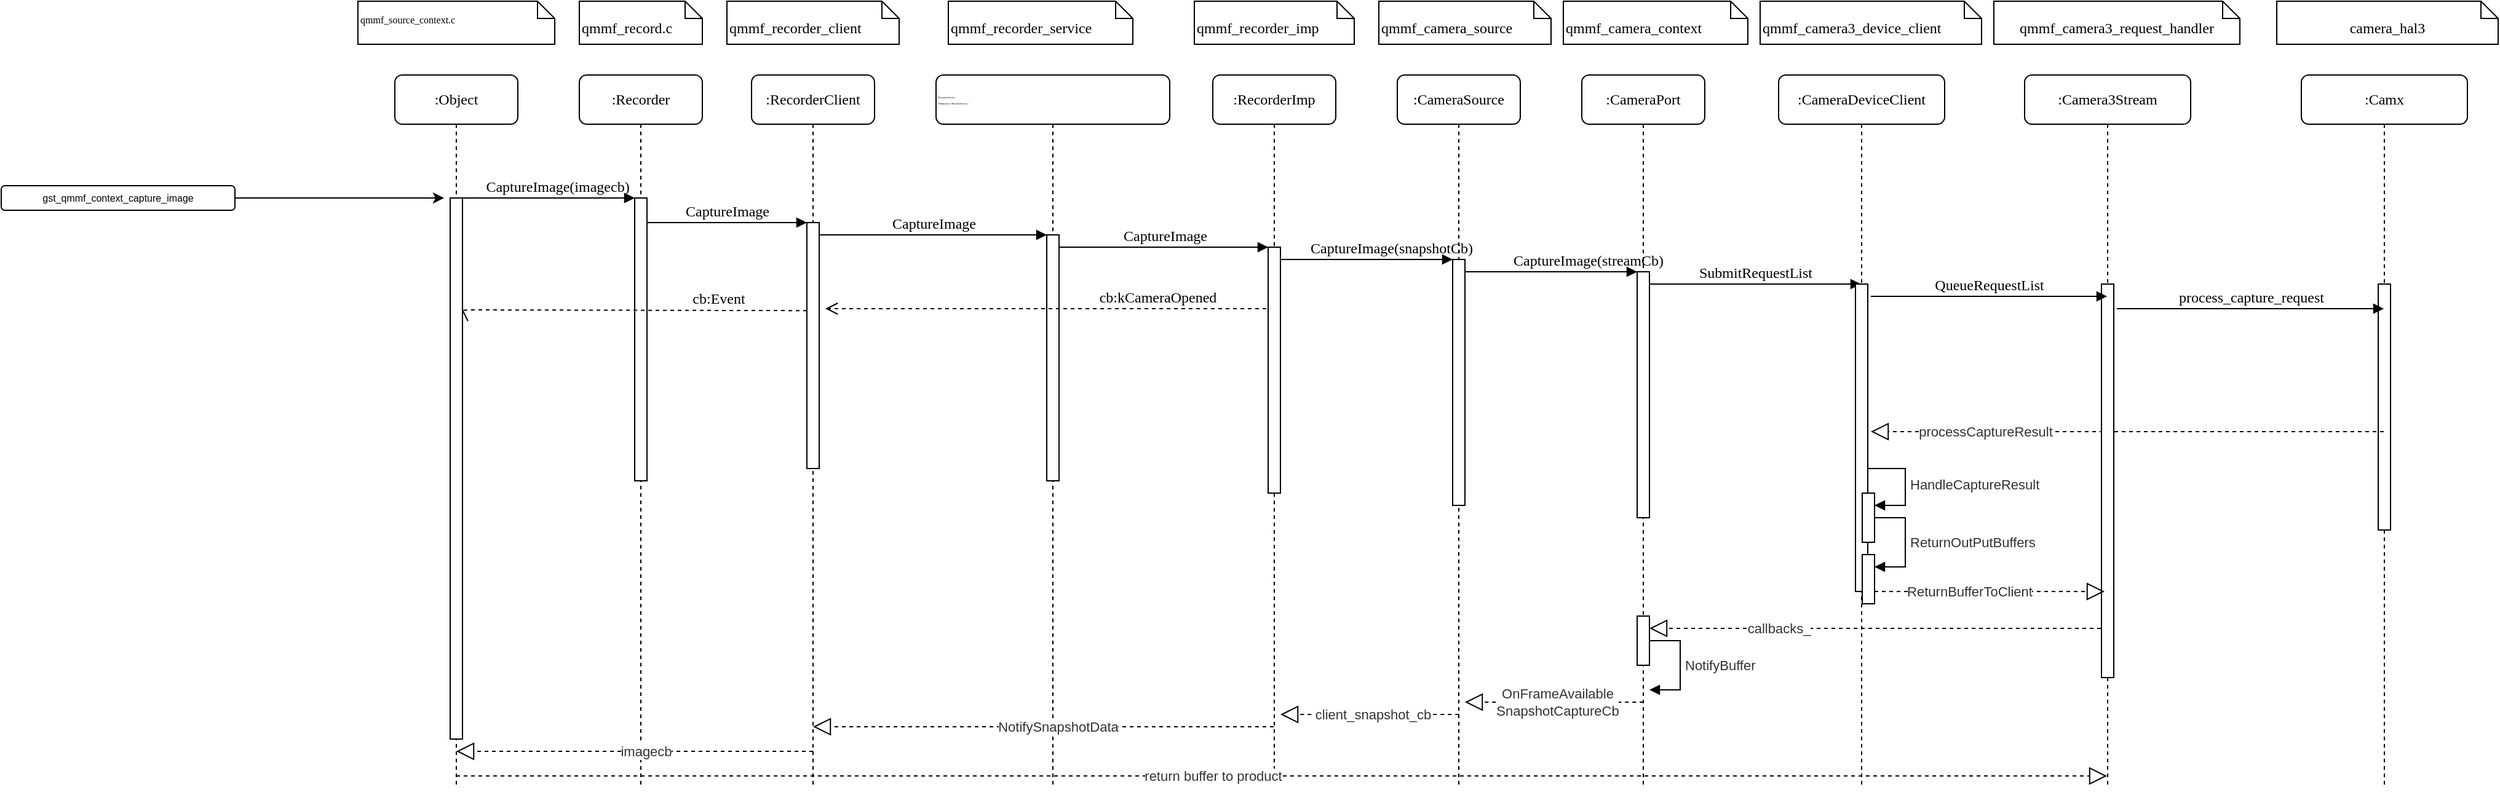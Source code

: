 <mxfile version="20.8.23" type="github">
  <diagram name="Page-1" id="13e1069c-82ec-6db2-03f1-153e76fe0fe0">
    <mxGraphModel dx="2787" dy="981" grid="1" gridSize="10" guides="1" tooltips="1" connect="1" arrows="1" fold="1" page="1" pageScale="1" pageWidth="1100" pageHeight="850" background="none" math="0" shadow="0">
      <root>
        <mxCell id="0" />
        <mxCell id="1" parent="0" />
        <mxCell id="7baba1c4bc27f4b0-2" value=":Recorder" style="shape=umlLifeline;perimeter=lifelinePerimeter;whiteSpace=wrap;html=1;container=1;collapsible=0;recursiveResize=0;outlineConnect=0;rounded=1;shadow=0;comic=0;labelBackgroundColor=none;strokeWidth=1;fontFamily=Verdana;fontSize=12;align=center;" parent="1" vertex="1">
          <mxGeometry x="-30" y="90" width="100" height="580" as="geometry" />
        </mxCell>
        <mxCell id="7baba1c4bc27f4b0-10" value="" style="html=1;points=[];perimeter=orthogonalPerimeter;rounded=0;shadow=0;comic=0;labelBackgroundColor=none;strokeWidth=1;fontFamily=Verdana;fontSize=12;align=center;" parent="7baba1c4bc27f4b0-2" vertex="1">
          <mxGeometry x="45" y="100" width="10" height="230" as="geometry" />
        </mxCell>
        <mxCell id="iy7BLxSKBUo0kFP7QP4m-23" value="cb:Event" style="html=1;verticalAlign=bottom;endArrow=open;dashed=1;endSize=8;labelBackgroundColor=none;fontFamily=Verdana;fontSize=12;edgeStyle=elbowEdgeStyle;elbow=vertical;exitX=0;exitY=0.358;exitDx=0;exitDy=0;exitPerimeter=0;" parent="7baba1c4bc27f4b0-2" source="7baba1c4bc27f4b0-13" edge="1">
          <mxGeometry x="-0.481" relative="1" as="geometry">
            <mxPoint x="-95" y="190" as="targetPoint" />
            <Array as="points" />
            <mxPoint x="270" y="190" as="sourcePoint" />
            <mxPoint as="offset" />
          </mxGeometry>
        </mxCell>
        <mxCell id="7baba1c4bc27f4b0-3" value=":RecorderClient" style="shape=umlLifeline;perimeter=lifelinePerimeter;whiteSpace=wrap;html=1;container=1;collapsible=0;recursiveResize=0;outlineConnect=0;rounded=1;shadow=0;comic=0;labelBackgroundColor=none;strokeWidth=1;fontFamily=Verdana;fontSize=12;align=center;" parent="1" vertex="1">
          <mxGeometry x="110" y="90" width="100" height="580" as="geometry" />
        </mxCell>
        <mxCell id="7baba1c4bc27f4b0-13" value="" style="html=1;points=[];perimeter=orthogonalPerimeter;rounded=0;shadow=0;comic=0;labelBackgroundColor=none;strokeWidth=1;fontFamily=Verdana;fontSize=12;align=center;" parent="7baba1c4bc27f4b0-3" vertex="1">
          <mxGeometry x="45" y="120" width="10" height="200" as="geometry" />
        </mxCell>
        <mxCell id="oGo6HksdFG2CbkmMa-SZ-24" value="" style="endArrow=block;dashed=1;endFill=0;endSize=12;html=1;rounded=0;fontSize=11;fontColor=#333333;" parent="7baba1c4bc27f4b0-3" target="7baba1c4bc27f4b0-8" edge="1">
          <mxGeometry width="160" relative="1" as="geometry">
            <mxPoint x="50" y="550" as="sourcePoint" />
            <mxPoint x="-235" y="550" as="targetPoint" />
            <Array as="points" />
          </mxGeometry>
        </mxCell>
        <mxCell id="oGo6HksdFG2CbkmMa-SZ-25" value="imagecb" style="edgeLabel;html=1;align=center;verticalAlign=middle;resizable=0;points=[];fontSize=11;fontColor=#333333;" parent="oGo6HksdFG2CbkmMa-SZ-24" vertex="1" connectable="0">
          <mxGeometry x="-0.079" relative="1" as="geometry">
            <mxPoint x="-3" as="offset" />
          </mxGeometry>
        </mxCell>
        <mxCell id="7baba1c4bc27f4b0-4" value="&lt;p style=&quot;font-size: 2px;&quot;&gt;RecorderService:&lt;/p&gt;&lt;p style=&quot;font-size: 2px;&quot;&gt;BnInterface&amp;lt;IRcoiderService&amp;gt;&lt;/p&gt;" style="shape=umlLifeline;perimeter=lifelinePerimeter;whiteSpace=wrap;html=1;container=1;collapsible=0;recursiveResize=0;outlineConnect=0;rounded=1;shadow=0;comic=0;labelBackgroundColor=none;strokeWidth=1;fontFamily=Verdana;fontSize=2;align=left;" parent="1" vertex="1">
          <mxGeometry x="260" y="90" width="190" height="580" as="geometry" />
        </mxCell>
        <mxCell id="iy7BLxSKBUo0kFP7QP4m-6" value="" style="html=1;points=[];perimeter=orthogonalPerimeter;rounded=0;shadow=0;comic=0;labelBackgroundColor=none;strokeWidth=1;fontFamily=Verdana;fontSize=12;align=center;" parent="7baba1c4bc27f4b0-4" vertex="1">
          <mxGeometry x="90" y="130" width="10" height="200" as="geometry" />
        </mxCell>
        <mxCell id="iy7BLxSKBUo0kFP7QP4m-10" value="CaptureImage" style="html=1;verticalAlign=bottom;endArrow=block;labelBackgroundColor=none;fontFamily=Verdana;fontSize=12;edgeStyle=elbowEdgeStyle;elbow=vertical;entryX=0;entryY=0;entryDx=0;entryDy=0;entryPerimeter=0;" parent="7baba1c4bc27f4b0-4" target="iy7BLxSKBUo0kFP7QP4m-9" edge="1">
          <mxGeometry x="0.004" relative="1" as="geometry">
            <mxPoint x="100" y="140" as="sourcePoint" />
            <Array as="points" />
            <mxPoint x="285" y="140" as="targetPoint" />
            <mxPoint as="offset" />
          </mxGeometry>
        </mxCell>
        <mxCell id="7baba1c4bc27f4b0-8" value=":Object" style="shape=umlLifeline;perimeter=lifelinePerimeter;whiteSpace=wrap;html=1;container=1;collapsible=0;recursiveResize=0;outlineConnect=0;rounded=1;shadow=0;comic=0;labelBackgroundColor=none;strokeWidth=1;fontFamily=Verdana;fontSize=12;align=center;" parent="1" vertex="1">
          <mxGeometry x="-180" y="90" width="100" height="580" as="geometry" />
        </mxCell>
        <mxCell id="7baba1c4bc27f4b0-9" value="" style="html=1;points=[];perimeter=orthogonalPerimeter;rounded=0;shadow=0;comic=0;labelBackgroundColor=none;strokeWidth=1;fontFamily=Verdana;fontSize=12;align=center;" parent="7baba1c4bc27f4b0-8" vertex="1">
          <mxGeometry x="45" y="100" width="10" height="440" as="geometry" />
        </mxCell>
        <mxCell id="iy7BLxSKBUo0kFP7QP4m-17" value="cb:kCameraOpened" style="html=1;verticalAlign=bottom;endArrow=open;dashed=1;endSize=8;labelBackgroundColor=none;fontFamily=Verdana;fontSize=12;edgeStyle=elbowEdgeStyle;elbow=vertical;" parent="7baba1c4bc27f4b0-8" source="iy7BLxSKBUo0kFP7QP4m-8" edge="1">
          <mxGeometry x="-0.481" relative="1" as="geometry">
            <mxPoint x="350" y="190" as="targetPoint" />
            <Array as="points" />
            <mxPoint x="1440" y="190" as="sourcePoint" />
            <mxPoint as="offset" />
          </mxGeometry>
        </mxCell>
        <mxCell id="7baba1c4bc27f4b0-17" value="CaptureImage" style="html=1;verticalAlign=bottom;endArrow=block;labelBackgroundColor=none;fontFamily=Verdana;fontSize=12;edgeStyle=elbowEdgeStyle;elbow=vertical;" parent="1" source="7baba1c4bc27f4b0-13" edge="1">
          <mxGeometry relative="1" as="geometry">
            <mxPoint x="510" y="220" as="sourcePoint" />
            <Array as="points" />
            <mxPoint x="350" y="220" as="targetPoint" />
            <mxPoint as="offset" />
          </mxGeometry>
        </mxCell>
        <mxCell id="7baba1c4bc27f4b0-11" value="CaptureImage(imagecb)" style="html=1;verticalAlign=bottom;endArrow=block;entryX=0;entryY=0;labelBackgroundColor=none;fontFamily=Verdana;fontSize=12;edgeStyle=elbowEdgeStyle;elbow=vertical;" parent="1" source="7baba1c4bc27f4b0-9" target="7baba1c4bc27f4b0-10" edge="1">
          <mxGeometry x="0.103" relative="1" as="geometry">
            <mxPoint x="220" y="190" as="sourcePoint" />
            <mxPoint as="offset" />
          </mxGeometry>
        </mxCell>
        <mxCell id="7baba1c4bc27f4b0-14" value="CaptureImage" style="html=1;verticalAlign=bottom;endArrow=block;entryX=0;entryY=0;labelBackgroundColor=none;fontFamily=Verdana;fontSize=12;edgeStyle=elbowEdgeStyle;elbow=vertical;" parent="1" source="7baba1c4bc27f4b0-10" target="7baba1c4bc27f4b0-13" edge="1">
          <mxGeometry x="-0.004" relative="1" as="geometry">
            <mxPoint x="370" y="200" as="sourcePoint" />
            <mxPoint as="offset" />
          </mxGeometry>
        </mxCell>
        <mxCell id="7baba1c4bc27f4b0-40" value="&lt;br&gt;qmmf_source_context.c" style="shape=note;whiteSpace=wrap;html=1;size=14;verticalAlign=top;align=left;spacingTop=-6;rounded=0;shadow=0;comic=0;labelBackgroundColor=none;strokeWidth=1;fontFamily=Verdana;fontSize=8;" parent="1" vertex="1">
          <mxGeometry x="-210" y="30" width="160" height="35" as="geometry" />
        </mxCell>
        <mxCell id="7baba1c4bc27f4b0-41" value="&lt;br&gt;qmmf_record.c" style="shape=note;whiteSpace=wrap;html=1;size=14;verticalAlign=top;align=left;spacingTop=-6;rounded=0;shadow=0;comic=0;labelBackgroundColor=none;strokeWidth=1;fontFamily=Verdana;fontSize=12" parent="1" vertex="1">
          <mxGeometry x="-30" y="30" width="100" height="35" as="geometry" />
        </mxCell>
        <mxCell id="7baba1c4bc27f4b0-42" value="&lt;br&gt;qmmf_recorder_client" style="shape=note;whiteSpace=wrap;html=1;size=14;verticalAlign=top;align=left;spacingTop=-6;rounded=0;shadow=0;comic=0;labelBackgroundColor=none;strokeWidth=1;fontFamily=Verdana;fontSize=12" parent="1" vertex="1">
          <mxGeometry x="90" y="30" width="140" height="35" as="geometry" />
        </mxCell>
        <mxCell id="7baba1c4bc27f4b0-43" value="&lt;br&gt;qmmf_recorder_imp" style="shape=note;whiteSpace=wrap;html=1;size=14;verticalAlign=top;align=left;spacingTop=-6;rounded=0;shadow=0;comic=0;labelBackgroundColor=none;strokeWidth=1;fontFamily=Verdana;fontSize=12" parent="1" vertex="1">
          <mxGeometry x="470" y="30" width="130" height="35" as="geometry" />
        </mxCell>
        <mxCell id="iy7BLxSKBUo0kFP7QP4m-2" value="" style="edgeStyle=orthogonalEdgeStyle;rounded=0;orthogonalLoop=1;jettySize=auto;html=1;fontSize=8;" parent="1" source="iy7BLxSKBUo0kFP7QP4m-1" edge="1">
          <mxGeometry relative="1" as="geometry">
            <mxPoint x="-140" y="190" as="targetPoint" />
          </mxGeometry>
        </mxCell>
        <mxCell id="iy7BLxSKBUo0kFP7QP4m-1" value="&lt;font style=&quot;font-size: 8px;&quot;&gt;gst_qmmf_context_capture_image&lt;/font&gt;" style="rounded=1;whiteSpace=wrap;html=1;fontSize=5;" parent="1" vertex="1">
          <mxGeometry x="-500" y="180" width="190" height="20" as="geometry" />
        </mxCell>
        <mxCell id="iy7BLxSKBUo0kFP7QP4m-7" value="&lt;br&gt;qmmf_recorder_service" style="shape=note;whiteSpace=wrap;html=1;size=14;verticalAlign=top;align=left;spacingTop=-6;rounded=0;shadow=0;comic=0;labelBackgroundColor=none;strokeWidth=1;fontFamily=Verdana;fontSize=12" parent="1" vertex="1">
          <mxGeometry x="270" y="30" width="150" height="35" as="geometry" />
        </mxCell>
        <mxCell id="iy7BLxSKBUo0kFP7QP4m-8" value=":RecorderImp" style="shape=umlLifeline;perimeter=lifelinePerimeter;whiteSpace=wrap;html=1;container=1;collapsible=0;recursiveResize=0;outlineConnect=0;rounded=1;shadow=0;comic=0;labelBackgroundColor=none;strokeWidth=1;fontFamily=Verdana;fontSize=12;align=center;" parent="1" vertex="1">
          <mxGeometry x="485" y="90" width="100" height="580" as="geometry" />
        </mxCell>
        <mxCell id="iy7BLxSKBUo0kFP7QP4m-9" value="" style="html=1;points=[];perimeter=orthogonalPerimeter;rounded=0;shadow=0;comic=0;labelBackgroundColor=none;strokeWidth=1;fontFamily=Verdana;fontSize=12;align=center;" parent="iy7BLxSKBUo0kFP7QP4m-8" vertex="1">
          <mxGeometry x="45" y="140" width="10" height="200" as="geometry" />
        </mxCell>
        <mxCell id="iy7BLxSKBUo0kFP7QP4m-14" value="&lt;br&gt;qmmf_camera_source" style="shape=note;whiteSpace=wrap;html=1;size=14;verticalAlign=top;align=left;spacingTop=-6;rounded=0;shadow=0;comic=0;labelBackgroundColor=none;strokeWidth=1;fontFamily=Verdana;fontSize=12" parent="1" vertex="1">
          <mxGeometry x="620" y="30" width="140" height="35" as="geometry" />
        </mxCell>
        <mxCell id="iy7BLxSKBUo0kFP7QP4m-15" value=":CameraSource" style="shape=umlLifeline;perimeter=lifelinePerimeter;whiteSpace=wrap;html=1;container=1;collapsible=0;recursiveResize=0;outlineConnect=0;rounded=1;shadow=0;comic=0;labelBackgroundColor=none;strokeWidth=1;fontFamily=Verdana;fontSize=12;align=center;" parent="1" vertex="1">
          <mxGeometry x="635" y="90" width="100" height="580" as="geometry" />
        </mxCell>
        <mxCell id="iy7BLxSKBUo0kFP7QP4m-16" value="" style="html=1;points=[];perimeter=orthogonalPerimeter;rounded=0;shadow=0;comic=0;labelBackgroundColor=none;strokeWidth=1;fontFamily=Verdana;fontSize=12;align=center;" parent="iy7BLxSKBUo0kFP7QP4m-15" vertex="1">
          <mxGeometry x="45" y="150" width="10" height="200" as="geometry" />
        </mxCell>
        <mxCell id="iy7BLxSKBUo0kFP7QP4m-18" value="CaptureImage(snapshotCb)" style="html=1;verticalAlign=bottom;endArrow=block;labelBackgroundColor=none;fontFamily=Verdana;fontSize=12;edgeStyle=elbowEdgeStyle;elbow=vertical;" parent="iy7BLxSKBUo0kFP7QP4m-15" edge="1">
          <mxGeometry x="0.285" relative="1" as="geometry">
            <mxPoint x="-95" y="150" as="sourcePoint" />
            <Array as="points" />
            <mxPoint x="45" y="150" as="targetPoint" />
            <mxPoint as="offset" />
          </mxGeometry>
        </mxCell>
        <mxCell id="iy7BLxSKBUo0kFP7QP4m-19" value="&lt;br&gt;qmmf_camera_context" style="shape=note;whiteSpace=wrap;html=1;size=14;verticalAlign=top;align=left;spacingTop=-6;rounded=0;shadow=0;comic=0;labelBackgroundColor=none;strokeWidth=1;fontFamily=Verdana;fontSize=12" parent="1" vertex="1">
          <mxGeometry x="770" y="30" width="150" height="35" as="geometry" />
        </mxCell>
        <mxCell id="iy7BLxSKBUo0kFP7QP4m-20" value=":CameraPort" style="shape=umlLifeline;perimeter=lifelinePerimeter;whiteSpace=wrap;html=1;container=1;collapsible=0;recursiveResize=0;outlineConnect=0;rounded=1;shadow=0;comic=0;labelBackgroundColor=none;strokeWidth=1;fontFamily=Verdana;fontSize=12;align=center;" parent="1" vertex="1">
          <mxGeometry x="785" y="90" width="100" height="580" as="geometry" />
        </mxCell>
        <mxCell id="iy7BLxSKBUo0kFP7QP4m-21" value="" style="html=1;points=[];perimeter=orthogonalPerimeter;rounded=0;shadow=0;comic=0;labelBackgroundColor=none;strokeWidth=1;fontFamily=Verdana;fontSize=12;align=center;" parent="iy7BLxSKBUo0kFP7QP4m-20" vertex="1">
          <mxGeometry x="45" y="160" width="10" height="200" as="geometry" />
        </mxCell>
        <mxCell id="iy7BLxSKBUo0kFP7QP4m-30" value="SubmitRequestList" style="html=1;verticalAlign=bottom;endArrow=block;labelBackgroundColor=none;fontFamily=Verdana;fontSize=12;edgeStyle=elbowEdgeStyle;elbow=vertical;" parent="iy7BLxSKBUo0kFP7QP4m-20" target="iy7BLxSKBUo0kFP7QP4m-28" edge="1">
          <mxGeometry relative="1" as="geometry">
            <mxPoint x="55" y="170" as="sourcePoint" />
            <Array as="points" />
            <mxPoint x="195" y="170" as="targetPoint" />
            <mxPoint as="offset" />
          </mxGeometry>
        </mxCell>
        <mxCell id="oGo6HksdFG2CbkmMa-SZ-15" value="" style="html=1;points=[];perimeter=orthogonalPerimeter;outlineConnect=0;targetShapes=umlLifeline;portConstraint=eastwest;newEdgeStyle={&quot;edgeStyle&quot;:&quot;elbowEdgeStyle&quot;,&quot;elbow&quot;:&quot;vertical&quot;,&quot;curved&quot;:0,&quot;rounded&quot;:0};labelBackgroundColor=default;fontSize=11;fontColor=#333333;" parent="iy7BLxSKBUo0kFP7QP4m-20" vertex="1">
          <mxGeometry x="45" y="440" width="10" height="40" as="geometry" />
        </mxCell>
        <mxCell id="oGo6HksdFG2CbkmMa-SZ-16" value="NotifyBuffer" style="html=1;align=left;spacingLeft=2;endArrow=block;rounded=0;edgeStyle=orthogonalEdgeStyle;curved=0;rounded=0;fontSize=11;fontColor=#333333;" parent="iy7BLxSKBUo0kFP7QP4m-20" source="oGo6HksdFG2CbkmMa-SZ-15" edge="1">
          <mxGeometry relative="1" as="geometry">
            <mxPoint x="62" y="470" as="sourcePoint" />
            <Array as="points">
              <mxPoint x="80" y="460" />
              <mxPoint x="80" y="500" />
            </Array>
            <mxPoint x="55" y="500" as="targetPoint" />
          </mxGeometry>
        </mxCell>
        <mxCell id="iy7BLxSKBUo0kFP7QP4m-22" value="CaptureImage(streamCb)" style="html=1;verticalAlign=bottom;endArrow=block;labelBackgroundColor=none;fontFamily=Verdana;fontSize=12;edgeStyle=elbowEdgeStyle;elbow=vertical;" parent="1" edge="1">
          <mxGeometry x="0.427" relative="1" as="geometry">
            <mxPoint x="690" y="250" as="sourcePoint" />
            <Array as="points" />
            <mxPoint x="830" y="250" as="targetPoint" />
            <mxPoint as="offset" />
          </mxGeometry>
        </mxCell>
        <mxCell id="iy7BLxSKBUo0kFP7QP4m-27" value="&lt;br&gt;qmmf_camera3_device_client" style="shape=note;whiteSpace=wrap;html=1;size=14;verticalAlign=top;align=left;spacingTop=-6;rounded=0;shadow=0;comic=0;labelBackgroundColor=none;strokeWidth=1;fontFamily=Verdana;fontSize=12" parent="1" vertex="1">
          <mxGeometry x="930" y="30" width="180" height="35" as="geometry" />
        </mxCell>
        <mxCell id="iy7BLxSKBUo0kFP7QP4m-28" value=":CameraDeviceClient" style="shape=umlLifeline;perimeter=lifelinePerimeter;whiteSpace=wrap;html=1;container=1;collapsible=0;recursiveResize=0;outlineConnect=0;rounded=1;shadow=0;comic=0;labelBackgroundColor=none;strokeWidth=1;fontFamily=Verdana;fontSize=12;align=center;" parent="1" vertex="1">
          <mxGeometry x="945" y="90" width="135" height="580" as="geometry" />
        </mxCell>
        <mxCell id="iy7BLxSKBUo0kFP7QP4m-29" value="" style="html=1;points=[];perimeter=orthogonalPerimeter;rounded=0;shadow=0;comic=0;labelBackgroundColor=none;strokeWidth=1;fontFamily=Verdana;fontSize=12;align=center;" parent="iy7BLxSKBUo0kFP7QP4m-28" vertex="1">
          <mxGeometry x="62.5" y="170" width="10" height="250" as="geometry" />
        </mxCell>
        <mxCell id="oGo6HksdFG2CbkmMa-SZ-6" value="" style="html=1;points=[];perimeter=orthogonalPerimeter;outlineConnect=0;targetShapes=umlLifeline;portConstraint=eastwest;newEdgeStyle={&quot;edgeStyle&quot;:&quot;elbowEdgeStyle&quot;,&quot;elbow&quot;:&quot;vertical&quot;,&quot;curved&quot;:0,&quot;rounded&quot;:0};labelBackgroundColor=default;fontSize=11;fontColor=#333333;" parent="iy7BLxSKBUo0kFP7QP4m-28" vertex="1">
          <mxGeometry x="68" y="340" width="10" height="40" as="geometry" />
        </mxCell>
        <mxCell id="oGo6HksdFG2CbkmMa-SZ-7" value="HandleCaptureResult" style="html=1;align=left;spacingLeft=2;endArrow=block;rounded=0;edgeStyle=orthogonalEdgeStyle;curved=0;rounded=0;fontSize=11;fontColor=#333333;" parent="iy7BLxSKBUo0kFP7QP4m-28" target="oGo6HksdFG2CbkmMa-SZ-6" edge="1">
          <mxGeometry relative="1" as="geometry">
            <mxPoint x="73" y="320" as="sourcePoint" />
            <Array as="points">
              <mxPoint x="103" y="350" />
            </Array>
          </mxGeometry>
        </mxCell>
        <mxCell id="oGo6HksdFG2CbkmMa-SZ-9" value="" style="html=1;points=[];perimeter=orthogonalPerimeter;outlineConnect=0;targetShapes=umlLifeline;portConstraint=eastwest;newEdgeStyle={&quot;edgeStyle&quot;:&quot;elbowEdgeStyle&quot;,&quot;elbow&quot;:&quot;vertical&quot;,&quot;curved&quot;:0,&quot;rounded&quot;:0};labelBackgroundColor=default;fontSize=11;fontColor=#333333;" parent="iy7BLxSKBUo0kFP7QP4m-28" vertex="1">
          <mxGeometry x="68" y="390" width="10" height="40" as="geometry" />
        </mxCell>
        <mxCell id="oGo6HksdFG2CbkmMa-SZ-10" value="ReturnOutPutBuffers" style="html=1;align=left;spacingLeft=2;endArrow=block;rounded=0;edgeStyle=orthogonalEdgeStyle;curved=0;rounded=0;fontSize=11;fontColor=#333333;" parent="iy7BLxSKBUo0kFP7QP4m-28" source="oGo6HksdFG2CbkmMa-SZ-6" target="oGo6HksdFG2CbkmMa-SZ-9" edge="1">
          <mxGeometry relative="1" as="geometry">
            <mxPoint x="85" y="370" as="sourcePoint" />
            <Array as="points">
              <mxPoint x="103" y="360" />
              <mxPoint x="103" y="400" />
            </Array>
          </mxGeometry>
        </mxCell>
        <mxCell id="oGo6HksdFG2CbkmMa-SZ-13" value="" style="endArrow=block;dashed=1;endFill=0;endSize=12;html=1;rounded=0;fontSize=11;fontColor=#333333;" parent="iy7BLxSKBUo0kFP7QP4m-28" edge="1">
          <mxGeometry width="160" relative="1" as="geometry">
            <mxPoint x="262" y="450" as="sourcePoint" />
            <mxPoint x="-105" y="450" as="targetPoint" />
          </mxGeometry>
        </mxCell>
        <mxCell id="oGo6HksdFG2CbkmMa-SZ-14" value="callbacks_" style="edgeLabel;html=1;align=center;verticalAlign=middle;resizable=0;points=[];fontSize=11;fontColor=#333333;" parent="oGo6HksdFG2CbkmMa-SZ-13" vertex="1" connectable="0">
          <mxGeometry x="-0.079" relative="1" as="geometry">
            <mxPoint x="-93" as="offset" />
          </mxGeometry>
        </mxCell>
        <mxCell id="iy7BLxSKBUo0kFP7QP4m-31" value="&lt;br&gt;camera_hal3" style="shape=note;whiteSpace=wrap;html=1;size=14;verticalAlign=top;align=center;spacingTop=-6;rounded=0;shadow=0;comic=0;labelBackgroundColor=none;strokeWidth=1;fontFamily=Verdana;fontSize=12" parent="1" vertex="1">
          <mxGeometry x="1350" y="30" width="180" height="35" as="geometry" />
        </mxCell>
        <mxCell id="iy7BLxSKBUo0kFP7QP4m-32" value=":Camx" style="shape=umlLifeline;perimeter=lifelinePerimeter;whiteSpace=wrap;html=1;container=1;collapsible=0;recursiveResize=0;outlineConnect=0;rounded=1;shadow=0;comic=0;labelBackgroundColor=none;strokeWidth=1;fontFamily=Verdana;fontSize=12;align=center;" parent="1" vertex="1">
          <mxGeometry x="1370" y="90" width="135" height="580" as="geometry" />
        </mxCell>
        <mxCell id="iy7BLxSKBUo0kFP7QP4m-33" value="" style="html=1;points=[];perimeter=orthogonalPerimeter;rounded=0;shadow=0;comic=0;labelBackgroundColor=none;strokeWidth=1;fontFamily=Verdana;fontSize=12;align=center;" parent="iy7BLxSKBUo0kFP7QP4m-32" vertex="1">
          <mxGeometry x="62.5" y="170" width="10" height="200" as="geometry" />
        </mxCell>
        <mxCell id="oGo6HksdFG2CbkmMa-SZ-1" value="" style="endArrow=block;dashed=1;endFill=0;endSize=12;html=1;rounded=0;fontSize=11;fontColor=#333333;" parent="1" source="iy7BLxSKBUo0kFP7QP4m-32" edge="1">
          <mxGeometry width="160" relative="1" as="geometry">
            <mxPoint x="1040" y="340" as="sourcePoint" />
            <mxPoint x="1020" y="380" as="targetPoint" />
          </mxGeometry>
        </mxCell>
        <mxCell id="oGo6HksdFG2CbkmMa-SZ-2" value="processCaptureResult" style="edgeLabel;html=1;align=center;verticalAlign=middle;resizable=0;points=[];fontSize=11;fontColor=#333333;" parent="oGo6HksdFG2CbkmMa-SZ-1" vertex="1" connectable="0">
          <mxGeometry x="-0.079" relative="1" as="geometry">
            <mxPoint x="-132" as="offset" />
          </mxGeometry>
        </mxCell>
        <mxCell id="oGo6HksdFG2CbkmMa-SZ-3" value="&lt;br style=&quot;border-color: var(--border-color); text-align: left;&quot;&gt;qmmf_camera3_request_handler" style="shape=note;whiteSpace=wrap;html=1;size=14;verticalAlign=top;align=center;spacingTop=-6;rounded=0;shadow=0;comic=0;labelBackgroundColor=none;strokeWidth=1;fontFamily=Verdana;fontSize=12" parent="1" vertex="1">
          <mxGeometry x="1120" y="30" width="200" height="35" as="geometry" />
        </mxCell>
        <mxCell id="oGo6HksdFG2CbkmMa-SZ-4" value=":Camera3Stream" style="shape=umlLifeline;perimeter=lifelinePerimeter;whiteSpace=wrap;html=1;container=1;collapsible=0;recursiveResize=0;outlineConnect=0;rounded=1;shadow=0;comic=0;labelBackgroundColor=none;strokeWidth=1;fontFamily=Verdana;fontSize=12;align=center;" parent="1" vertex="1">
          <mxGeometry x="1145" y="90" width="135" height="580" as="geometry" />
        </mxCell>
        <mxCell id="oGo6HksdFG2CbkmMa-SZ-5" value="" style="html=1;points=[];perimeter=orthogonalPerimeter;rounded=0;shadow=0;comic=0;labelBackgroundColor=none;strokeWidth=1;fontFamily=Verdana;fontSize=12;align=center;" parent="oGo6HksdFG2CbkmMa-SZ-4" vertex="1">
          <mxGeometry x="62.5" y="170" width="10" height="320" as="geometry" />
        </mxCell>
        <mxCell id="oGo6HksdFG2CbkmMa-SZ-11" value="" style="endArrow=block;dashed=1;endFill=0;endSize=12;html=1;rounded=0;fontSize=11;fontColor=#333333;" parent="oGo6HksdFG2CbkmMa-SZ-4" source="oGo6HksdFG2CbkmMa-SZ-9" edge="1">
          <mxGeometry width="160" relative="1" as="geometry">
            <mxPoint x="-15" y="420" as="sourcePoint" />
            <mxPoint x="65" y="420" as="targetPoint" />
          </mxGeometry>
        </mxCell>
        <mxCell id="oGo6HksdFG2CbkmMa-SZ-12" value="ReturnBufferToClient" style="edgeLabel;html=1;align=center;verticalAlign=middle;resizable=0;points=[];fontSize=11;fontColor=#333333;" parent="oGo6HksdFG2CbkmMa-SZ-11" vertex="1" connectable="0">
          <mxGeometry x="-0.079" relative="1" as="geometry">
            <mxPoint x="-9" as="offset" />
          </mxGeometry>
        </mxCell>
        <mxCell id="oGo6HksdFG2CbkmMa-SZ-17" value="" style="endArrow=block;dashed=1;endFill=0;endSize=12;html=1;rounded=0;fontSize=11;fontColor=#333333;" parent="1" edge="1">
          <mxGeometry width="160" relative="1" as="geometry">
            <mxPoint x="835.12" y="600" as="sourcePoint" />
            <mxPoint x="689.995" y="600" as="targetPoint" />
          </mxGeometry>
        </mxCell>
        <mxCell id="oGo6HksdFG2CbkmMa-SZ-18" value="OnFrameAvailable&lt;br&gt;SnapshotCaptureCb" style="edgeLabel;html=1;align=center;verticalAlign=middle;resizable=0;points=[];fontSize=11;fontColor=#333333;" parent="oGo6HksdFG2CbkmMa-SZ-17" vertex="1" connectable="0">
          <mxGeometry x="-0.079" relative="1" as="geometry">
            <mxPoint x="-3" as="offset" />
          </mxGeometry>
        </mxCell>
        <mxCell id="oGo6HksdFG2CbkmMa-SZ-20" value="" style="endArrow=block;dashed=1;endFill=0;endSize=12;html=1;rounded=0;fontSize=11;fontColor=#333333;" parent="1" edge="1">
          <mxGeometry width="160" relative="1" as="geometry">
            <mxPoint x="685.13" y="610" as="sourcePoint" />
            <mxPoint x="540.005" y="610" as="targetPoint" />
          </mxGeometry>
        </mxCell>
        <mxCell id="oGo6HksdFG2CbkmMa-SZ-21" value="client_snapshot_cb" style="edgeLabel;html=1;align=center;verticalAlign=middle;resizable=0;points=[];fontSize=11;fontColor=#333333;" parent="oGo6HksdFG2CbkmMa-SZ-20" vertex="1" connectable="0">
          <mxGeometry x="-0.079" relative="1" as="geometry">
            <mxPoint x="-3" as="offset" />
          </mxGeometry>
        </mxCell>
        <mxCell id="oGo6HksdFG2CbkmMa-SZ-22" value="" style="endArrow=block;dashed=1;endFill=0;endSize=12;html=1;rounded=0;fontSize=11;fontColor=#333333;" parent="1" source="iy7BLxSKBUo0kFP7QP4m-8" target="7baba1c4bc27f4b0-3" edge="1">
          <mxGeometry width="160" relative="1" as="geometry">
            <mxPoint x="505.12" y="620" as="sourcePoint" />
            <mxPoint x="359.995" y="620" as="targetPoint" />
            <Array as="points">
              <mxPoint x="470" y="620" />
            </Array>
          </mxGeometry>
        </mxCell>
        <mxCell id="oGo6HksdFG2CbkmMa-SZ-23" value="NotifySnapshotData" style="edgeLabel;html=1;align=center;verticalAlign=middle;resizable=0;points=[];fontSize=11;fontColor=#333333;" parent="oGo6HksdFG2CbkmMa-SZ-22" vertex="1" connectable="0">
          <mxGeometry x="-0.079" relative="1" as="geometry">
            <mxPoint x="-3" as="offset" />
          </mxGeometry>
        </mxCell>
        <mxCell id="oGo6HksdFG2CbkmMa-SZ-26" value="" style="endArrow=block;dashed=1;endFill=0;endSize=12;html=1;rounded=0;fontSize=11;fontColor=#333333;" parent="1" source="7baba1c4bc27f4b0-8" target="oGo6HksdFG2CbkmMa-SZ-4" edge="1">
          <mxGeometry width="160" relative="1" as="geometry">
            <mxPoint x="190" y="730" as="sourcePoint" />
            <mxPoint x="-100" y="730" as="targetPoint" />
            <Array as="points">
              <mxPoint x="680" y="660" />
            </Array>
          </mxGeometry>
        </mxCell>
        <mxCell id="oGo6HksdFG2CbkmMa-SZ-27" value="return buffer to product" style="edgeLabel;html=1;align=center;verticalAlign=middle;resizable=0;points=[];fontSize=11;fontColor=#333333;" parent="oGo6HksdFG2CbkmMa-SZ-26" vertex="1" connectable="0">
          <mxGeometry x="-0.079" relative="1" as="geometry">
            <mxPoint x="-3" as="offset" />
          </mxGeometry>
        </mxCell>
        <mxCell id="tsDjDBvgqkcAzRopcuxR-1" value="QueueRequestList" style="html=1;verticalAlign=bottom;endArrow=block;labelBackgroundColor=none;fontFamily=Verdana;fontSize=12;edgeStyle=elbowEdgeStyle;elbow=vertical;" edge="1" parent="1" target="oGo6HksdFG2CbkmMa-SZ-4">
          <mxGeometry relative="1" as="geometry">
            <mxPoint x="1020" y="270" as="sourcePoint" />
            <Array as="points" />
            <mxPoint x="1192" y="270" as="targetPoint" />
            <mxPoint as="offset" />
          </mxGeometry>
        </mxCell>
        <mxCell id="tsDjDBvgqkcAzRopcuxR-2" value="process_capture_request" style="html=1;verticalAlign=bottom;endArrow=block;labelBackgroundColor=none;fontFamily=Verdana;fontSize=12;edgeStyle=elbowEdgeStyle;elbow=vertical;" edge="1" parent="1" target="iy7BLxSKBUo0kFP7QP4m-32">
          <mxGeometry relative="1" as="geometry">
            <mxPoint x="1220" y="280" as="sourcePoint" />
            <Array as="points" />
            <mxPoint x="1412" y="280" as="targetPoint" />
            <mxPoint as="offset" />
          </mxGeometry>
        </mxCell>
      </root>
    </mxGraphModel>
  </diagram>
</mxfile>
